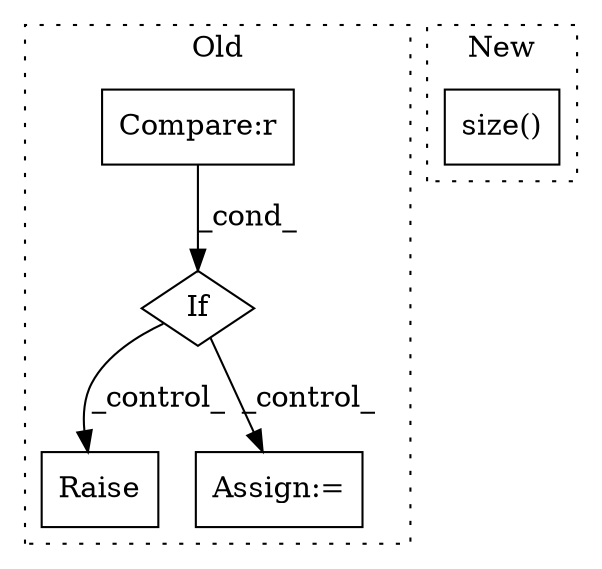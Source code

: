 digraph G {
subgraph cluster0 {
1 [label="Raise" a="91" s="5160" l="6" shape="box"];
3 [label="If" a="96" s="5071,5092" l="3,19" shape="diamond"];
4 [label="Compare:r" a="40" s="5074" l="18" shape="box"];
5 [label="Assign:=" a="68" s="5447" l="3" shape="box"];
label = "Old";
style="dotted";
}
subgraph cluster1 {
2 [label="size()" a="75" s="5179" l="18" shape="box"];
label = "New";
style="dotted";
}
3 -> 1 [label="_control_"];
3 -> 5 [label="_control_"];
4 -> 3 [label="_cond_"];
}